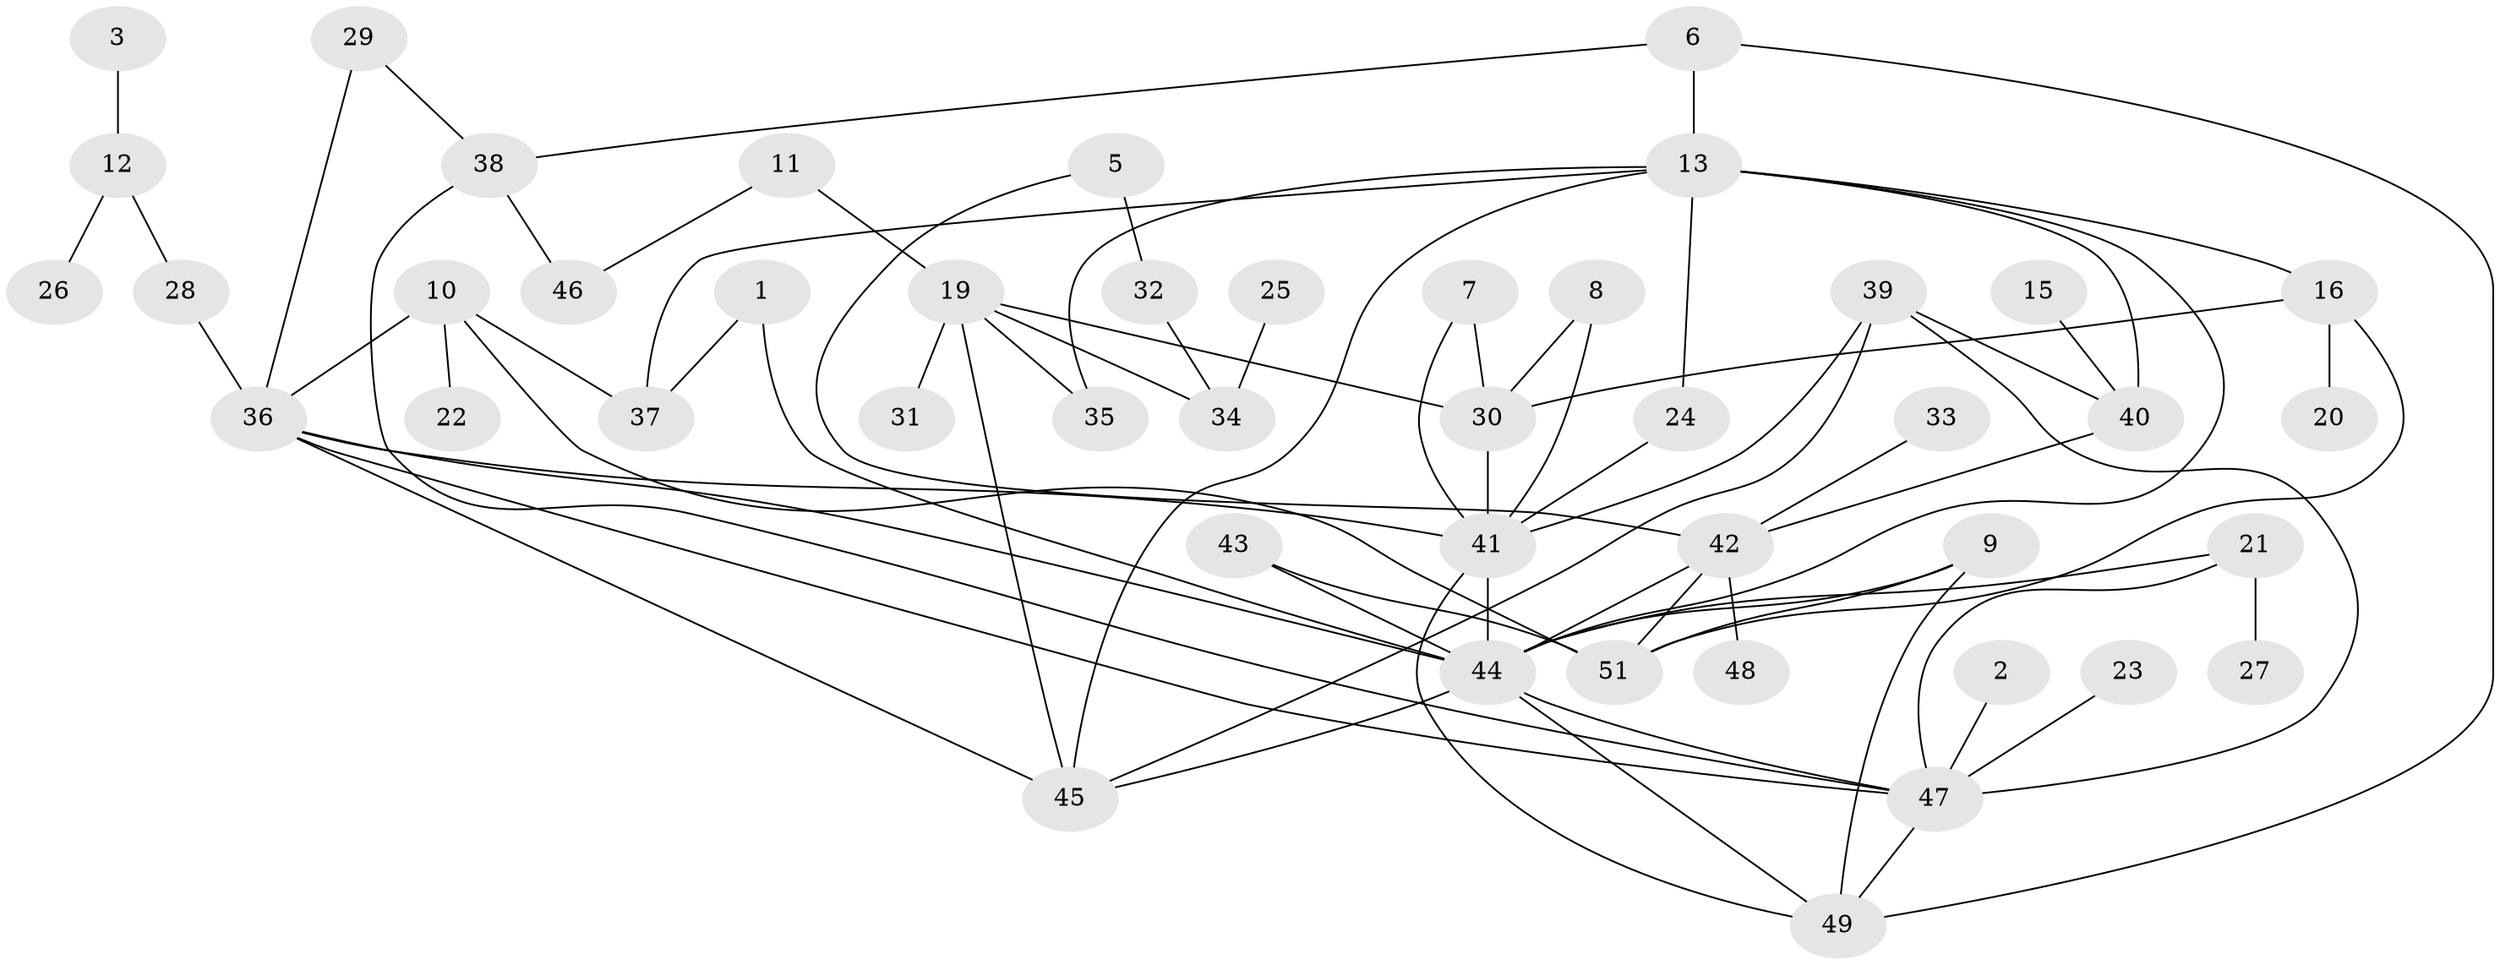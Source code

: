 // original degree distribution, {2: 0.3431372549019608, 3: 0.21568627450980393, 1: 0.20588235294117646, 4: 0.08823529411764706, 0: 0.0392156862745098, 5: 0.08823529411764706, 6: 0.0196078431372549}
// Generated by graph-tools (version 1.1) at 2025/25/03/09/25 03:25:22]
// undirected, 46 vertices, 74 edges
graph export_dot {
graph [start="1"]
  node [color=gray90,style=filled];
  1;
  2;
  3;
  5;
  6;
  7;
  8;
  9;
  10;
  11;
  12;
  13;
  15;
  16;
  19;
  20;
  21;
  22;
  23;
  24;
  25;
  26;
  27;
  28;
  29;
  30;
  31;
  32;
  33;
  34;
  35;
  36;
  37;
  38;
  39;
  40;
  41;
  42;
  43;
  44;
  45;
  46;
  47;
  48;
  49;
  51;
  1 -- 37 [weight=1.0];
  1 -- 44 [weight=1.0];
  2 -- 47 [weight=1.0];
  3 -- 12 [weight=1.0];
  5 -- 32 [weight=1.0];
  5 -- 42 [weight=1.0];
  6 -- 13 [weight=1.0];
  6 -- 38 [weight=1.0];
  6 -- 49 [weight=1.0];
  7 -- 30 [weight=1.0];
  7 -- 41 [weight=1.0];
  8 -- 30 [weight=1.0];
  8 -- 41 [weight=1.0];
  9 -- 44 [weight=1.0];
  9 -- 49 [weight=1.0];
  9 -- 51 [weight=1.0];
  10 -- 22 [weight=1.0];
  10 -- 36 [weight=1.0];
  10 -- 37 [weight=1.0];
  10 -- 51 [weight=1.0];
  11 -- 19 [weight=1.0];
  11 -- 46 [weight=1.0];
  12 -- 26 [weight=1.0];
  12 -- 28 [weight=1.0];
  13 -- 16 [weight=1.0];
  13 -- 24 [weight=1.0];
  13 -- 35 [weight=1.0];
  13 -- 37 [weight=1.0];
  13 -- 40 [weight=1.0];
  13 -- 44 [weight=1.0];
  13 -- 45 [weight=1.0];
  15 -- 40 [weight=1.0];
  16 -- 20 [weight=1.0];
  16 -- 30 [weight=1.0];
  16 -- 51 [weight=1.0];
  19 -- 30 [weight=1.0];
  19 -- 31 [weight=1.0];
  19 -- 34 [weight=1.0];
  19 -- 35 [weight=1.0];
  19 -- 45 [weight=1.0];
  21 -- 27 [weight=1.0];
  21 -- 44 [weight=1.0];
  21 -- 47 [weight=1.0];
  23 -- 47 [weight=1.0];
  24 -- 41 [weight=1.0];
  25 -- 34 [weight=1.0];
  28 -- 36 [weight=1.0];
  29 -- 36 [weight=1.0];
  29 -- 38 [weight=1.0];
  30 -- 41 [weight=1.0];
  32 -- 34 [weight=1.0];
  33 -- 42 [weight=1.0];
  36 -- 41 [weight=1.0];
  36 -- 44 [weight=1.0];
  36 -- 45 [weight=1.0];
  36 -- 47 [weight=1.0];
  38 -- 46 [weight=1.0];
  38 -- 47 [weight=1.0];
  39 -- 40 [weight=1.0];
  39 -- 41 [weight=1.0];
  39 -- 45 [weight=1.0];
  39 -- 47 [weight=1.0];
  40 -- 42 [weight=1.0];
  41 -- 44 [weight=1.0];
  41 -- 49 [weight=1.0];
  42 -- 44 [weight=1.0];
  42 -- 48 [weight=1.0];
  42 -- 51 [weight=1.0];
  43 -- 44 [weight=1.0];
  43 -- 51 [weight=1.0];
  44 -- 45 [weight=1.0];
  44 -- 47 [weight=1.0];
  44 -- 49 [weight=1.0];
  47 -- 49 [weight=1.0];
}

